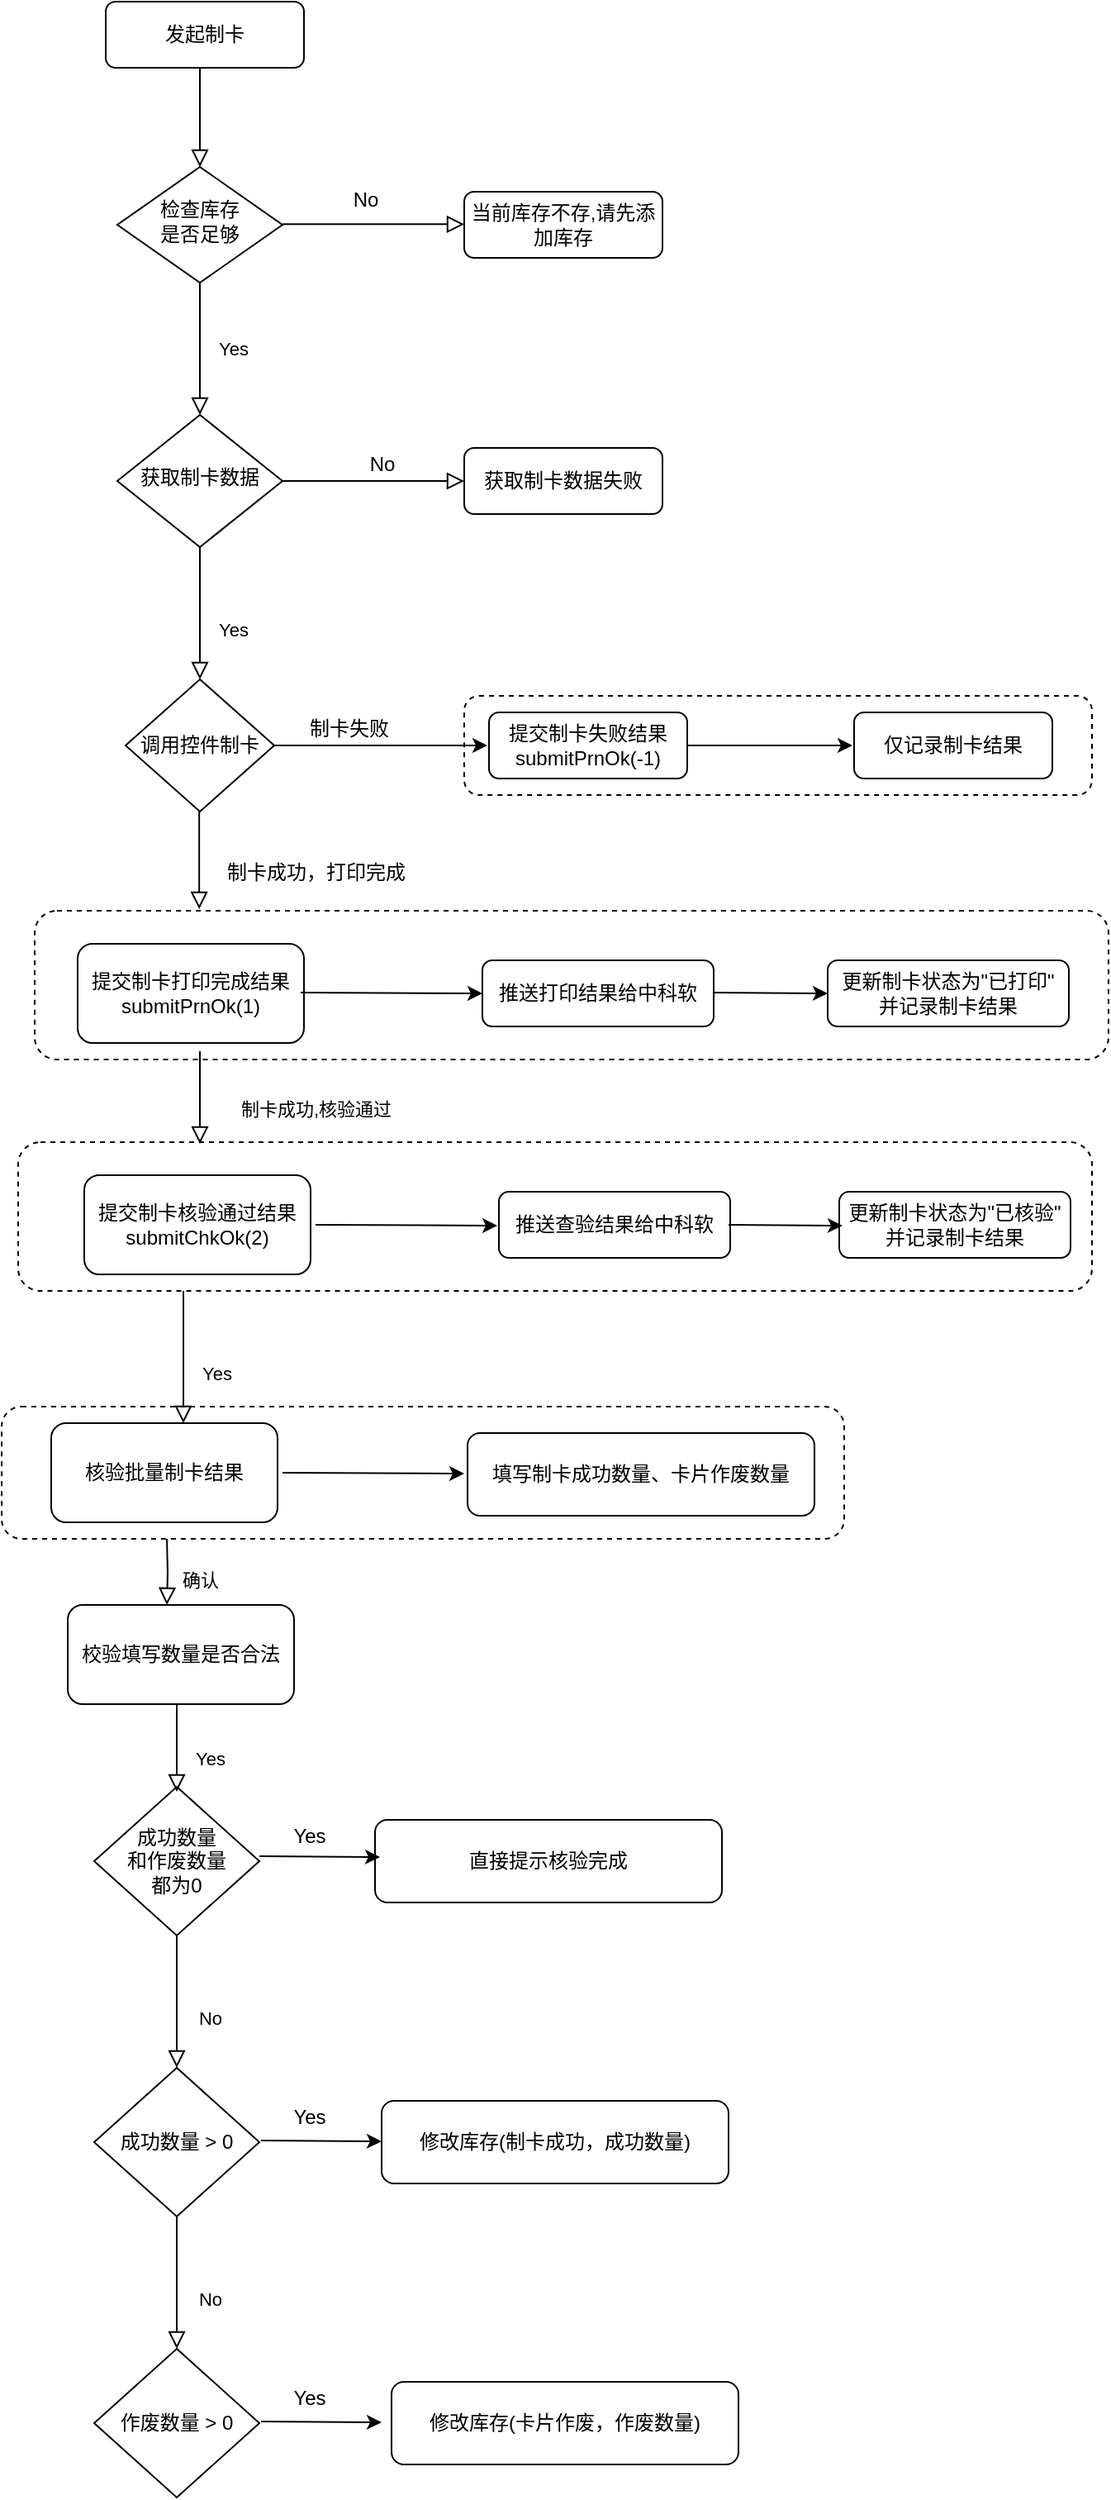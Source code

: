 <mxfile version="14.7.8" type="github">
  <diagram id="C5RBs43oDa-KdzZeNtuy" name="Page-1">
    <mxGraphModel dx="1038" dy="547" grid="1" gridSize="10" guides="0" tooltips="1" connect="1" arrows="1" fold="1" page="1" pageScale="1" pageWidth="1169" pageHeight="1654" math="0" shadow="0">
      <root>
        <mxCell id="WIyWlLk6GJQsqaUBKTNV-0" />
        <mxCell id="WIyWlLk6GJQsqaUBKTNV-1" parent="WIyWlLk6GJQsqaUBKTNV-0" />
        <mxCell id="kKIcKryCLngTGCtvh4_6-8" value="" style="rounded=1;whiteSpace=wrap;html=1;fillColor=none;dashed=1;" parent="WIyWlLk6GJQsqaUBKTNV-1" vertex="1">
          <mxGeometry x="374" y="440" width="380" height="60" as="geometry" />
        </mxCell>
        <mxCell id="kKIcKryCLngTGCtvh4_6-38" value="" style="rounded=1;whiteSpace=wrap;html=1;fillColor=none;dashed=1;" parent="WIyWlLk6GJQsqaUBKTNV-1" vertex="1">
          <mxGeometry x="94" y="870" width="510" height="80" as="geometry" />
        </mxCell>
        <mxCell id="kKIcKryCLngTGCtvh4_6-5" value="" style="rounded=1;whiteSpace=wrap;html=1;fillColor=none;dashed=1;" parent="WIyWlLk6GJQsqaUBKTNV-1" vertex="1">
          <mxGeometry x="114" y="570" width="650" height="90" as="geometry" />
        </mxCell>
        <mxCell id="WIyWlLk6GJQsqaUBKTNV-2" value="" style="rounded=0;html=1;jettySize=auto;orthogonalLoop=1;fontSize=11;endArrow=block;endFill=0;endSize=8;strokeWidth=1;shadow=0;labelBackgroundColor=none;edgeStyle=orthogonalEdgeStyle;" parent="WIyWlLk6GJQsqaUBKTNV-1" source="WIyWlLk6GJQsqaUBKTNV-3" target="WIyWlLk6GJQsqaUBKTNV-6" edge="1">
          <mxGeometry relative="1" as="geometry">
            <Array as="points">
              <mxPoint x="214" y="70" />
              <mxPoint x="214" y="70" />
            </Array>
          </mxGeometry>
        </mxCell>
        <mxCell id="WIyWlLk6GJQsqaUBKTNV-3" value="发起制卡" style="rounded=1;whiteSpace=wrap;html=1;fontSize=12;glass=0;strokeWidth=1;shadow=0;" parent="WIyWlLk6GJQsqaUBKTNV-1" vertex="1">
          <mxGeometry x="157" y="20" width="120" height="40" as="geometry" />
        </mxCell>
        <mxCell id="WIyWlLk6GJQsqaUBKTNV-4" value="Yes" style="rounded=0;html=1;jettySize=auto;orthogonalLoop=1;fontSize=11;endArrow=block;endFill=0;endSize=8;strokeWidth=1;shadow=0;labelBackgroundColor=none;edgeStyle=orthogonalEdgeStyle;" parent="WIyWlLk6GJQsqaUBKTNV-1" source="WIyWlLk6GJQsqaUBKTNV-6" target="WIyWlLk6GJQsqaUBKTNV-10" edge="1">
          <mxGeometry y="20" relative="1" as="geometry">
            <mxPoint as="offset" />
          </mxGeometry>
        </mxCell>
        <mxCell id="WIyWlLk6GJQsqaUBKTNV-6" value="检查库存&lt;br&gt;是否足够" style="rhombus;whiteSpace=wrap;html=1;shadow=0;fontFamily=Helvetica;fontSize=12;align=center;strokeWidth=1;spacing=6;spacingTop=-4;" parent="WIyWlLk6GJQsqaUBKTNV-1" vertex="1">
          <mxGeometry x="164" y="120" width="100" height="70" as="geometry" />
        </mxCell>
        <mxCell id="WIyWlLk6GJQsqaUBKTNV-7" value="当前库存不存,请先添加库存" style="rounded=1;whiteSpace=wrap;html=1;fontSize=12;glass=0;strokeWidth=1;shadow=0;" parent="WIyWlLk6GJQsqaUBKTNV-1" vertex="1">
          <mxGeometry x="374" y="135" width="120" height="40" as="geometry" />
        </mxCell>
        <mxCell id="WIyWlLk6GJQsqaUBKTNV-8" value="Yes" style="rounded=0;html=1;jettySize=auto;orthogonalLoop=1;fontSize=11;endArrow=block;endFill=0;endSize=8;strokeWidth=1;shadow=0;labelBackgroundColor=none;edgeStyle=orthogonalEdgeStyle;" parent="WIyWlLk6GJQsqaUBKTNV-1" source="WIyWlLk6GJQsqaUBKTNV-10" edge="1">
          <mxGeometry x="0.25" y="20" relative="1" as="geometry">
            <mxPoint as="offset" />
            <mxPoint x="214" y="430" as="targetPoint" />
          </mxGeometry>
        </mxCell>
        <mxCell id="WIyWlLk6GJQsqaUBKTNV-9" value="" style="edgeStyle=orthogonalEdgeStyle;rounded=0;html=1;jettySize=auto;orthogonalLoop=1;fontSize=11;endArrow=block;endFill=0;endSize=8;strokeWidth=1;shadow=0;labelBackgroundColor=none;" parent="WIyWlLk6GJQsqaUBKTNV-1" source="WIyWlLk6GJQsqaUBKTNV-10" target="WIyWlLk6GJQsqaUBKTNV-12" edge="1">
          <mxGeometry x="0.273" y="30" relative="1" as="geometry">
            <mxPoint as="offset" />
          </mxGeometry>
        </mxCell>
        <mxCell id="WIyWlLk6GJQsqaUBKTNV-10" value="获取制卡数据" style="rhombus;whiteSpace=wrap;html=1;shadow=0;fontFamily=Helvetica;fontSize=12;align=center;strokeWidth=1;spacing=6;spacingTop=-4;" parent="WIyWlLk6GJQsqaUBKTNV-1" vertex="1">
          <mxGeometry x="164" y="270" width="100" height="80" as="geometry" />
        </mxCell>
        <mxCell id="WIyWlLk6GJQsqaUBKTNV-12" value="获取制卡数据失败" style="rounded=1;whiteSpace=wrap;html=1;fontSize=12;glass=0;strokeWidth=1;shadow=0;" parent="WIyWlLk6GJQsqaUBKTNV-1" vertex="1">
          <mxGeometry x="374" y="290" width="120" height="40" as="geometry" />
        </mxCell>
        <mxCell id="Ysg9XGIrSXdzxJQqvf4c-2" value="调用控件制卡" style="rhombus;whiteSpace=wrap;html=1;" parent="WIyWlLk6GJQsqaUBKTNV-1" vertex="1">
          <mxGeometry x="169" y="430" width="90" height="80" as="geometry" />
        </mxCell>
        <mxCell id="Ysg9XGIrSXdzxJQqvf4c-3" value="" style="endArrow=classic;html=1;" parent="WIyWlLk6GJQsqaUBKTNV-1" edge="1">
          <mxGeometry width="50" height="50" relative="1" as="geometry">
            <mxPoint x="258" y="470" as="sourcePoint" />
            <mxPoint x="388" y="470" as="targetPoint" />
          </mxGeometry>
        </mxCell>
        <mxCell id="Ysg9XGIrSXdzxJQqvf4c-5" value="制卡失败" style="text;html=1;align=center;verticalAlign=middle;resizable=0;points=[];autosize=1;strokeColor=none;" parent="WIyWlLk6GJQsqaUBKTNV-1" vertex="1">
          <mxGeometry x="274" y="450" width="60" height="20" as="geometry" />
        </mxCell>
        <mxCell id="Ysg9XGIrSXdzxJQqvf4c-8" value="No" style="text;html=1;align=center;verticalAlign=middle;resizable=0;points=[];autosize=1;strokeColor=none;" parent="WIyWlLk6GJQsqaUBKTNV-1" vertex="1">
          <mxGeometry x="309" y="290" width="30" height="20" as="geometry" />
        </mxCell>
        <mxCell id="Ysg9XGIrSXdzxJQqvf4c-11" value="" style="edgeStyle=orthogonalEdgeStyle;rounded=0;html=1;jettySize=auto;orthogonalLoop=1;fontSize=11;endArrow=block;endFill=0;endSize=8;strokeWidth=1;shadow=0;labelBackgroundColor=none;" parent="WIyWlLk6GJQsqaUBKTNV-1" edge="1">
          <mxGeometry x="0.273" y="30" relative="1" as="geometry">
            <mxPoint as="offset" />
            <mxPoint x="264" y="154.66" as="sourcePoint" />
            <mxPoint x="374" y="154.66" as="targetPoint" />
          </mxGeometry>
        </mxCell>
        <mxCell id="Ysg9XGIrSXdzxJQqvf4c-12" value="No" style="text;html=1;align=center;verticalAlign=middle;resizable=0;points=[];autosize=1;strokeColor=none;" parent="WIyWlLk6GJQsqaUBKTNV-1" vertex="1">
          <mxGeometry x="299" y="130" width="30" height="20" as="geometry" />
        </mxCell>
        <mxCell id="Ysg9XGIrSXdzxJQqvf4c-13" value="提交制卡失败结果submitPrnOk(-1)" style="rounded=1;whiteSpace=wrap;html=1;fontSize=12;glass=0;strokeWidth=1;shadow=0;" parent="WIyWlLk6GJQsqaUBKTNV-1" vertex="1">
          <mxGeometry x="389" y="450" width="120" height="40" as="geometry" />
        </mxCell>
        <mxCell id="Ysg9XGIrSXdzxJQqvf4c-15" value="仅记录制卡结果" style="rounded=1;whiteSpace=wrap;html=1;fontSize=12;glass=0;strokeWidth=1;shadow=0;" parent="WIyWlLk6GJQsqaUBKTNV-1" vertex="1">
          <mxGeometry x="610" y="450" width="120" height="40" as="geometry" />
        </mxCell>
        <mxCell id="Ysg9XGIrSXdzxJQqvf4c-17" value="" style="endArrow=classic;html=1;" parent="WIyWlLk6GJQsqaUBKTNV-1" edge="1">
          <mxGeometry width="50" height="50" relative="1" as="geometry">
            <mxPoint x="509" y="470" as="sourcePoint" />
            <mxPoint x="609" y="470" as="targetPoint" />
          </mxGeometry>
        </mxCell>
        <mxCell id="Ysg9XGIrSXdzxJQqvf4c-19" value="&lt;span style=&quot;font-size: 12px&quot;&gt;制卡成功，打印完成&lt;/span&gt;" style="rounded=0;html=1;jettySize=auto;orthogonalLoop=1;fontSize=11;endArrow=block;endFill=0;endSize=8;strokeWidth=1;shadow=0;labelBackgroundColor=none;edgeStyle=orthogonalEdgeStyle;" parent="WIyWlLk6GJQsqaUBKTNV-1" edge="1">
          <mxGeometry x="0.25" y="70" relative="1" as="geometry">
            <mxPoint as="offset" />
            <mxPoint x="213.58" y="510" as="sourcePoint" />
            <mxPoint x="213.58" y="569" as="targetPoint" />
          </mxGeometry>
        </mxCell>
        <mxCell id="Ysg9XGIrSXdzxJQqvf4c-24" value="提交制卡打印完成结果submitPrnOk(1)" style="rounded=1;whiteSpace=wrap;html=1;fontSize=12;glass=0;strokeWidth=1;shadow=0;" parent="WIyWlLk6GJQsqaUBKTNV-1" vertex="1">
          <mxGeometry x="140" y="590" width="137" height="60" as="geometry" />
        </mxCell>
        <mxCell id="Ysg9XGIrSXdzxJQqvf4c-25" value="推送打印结果给中科软" style="rounded=1;whiteSpace=wrap;html=1;fontSize=12;glass=0;strokeWidth=1;shadow=0;" parent="WIyWlLk6GJQsqaUBKTNV-1" vertex="1">
          <mxGeometry x="385" y="600" width="140" height="40" as="geometry" />
        </mxCell>
        <mxCell id="kKIcKryCLngTGCtvh4_6-1" value="&lt;span&gt;更新制卡状态为&quot;已打印&quot;&lt;br&gt;并记录制卡结果&lt;/span&gt;" style="rounded=1;whiteSpace=wrap;html=1;fontSize=12;glass=0;strokeWidth=1;shadow=0;" parent="WIyWlLk6GJQsqaUBKTNV-1" vertex="1">
          <mxGeometry x="594" y="600" width="146" height="40" as="geometry" />
        </mxCell>
        <mxCell id="kKIcKryCLngTGCtvh4_6-2" value="" style="endArrow=classic;html=1;" parent="WIyWlLk6GJQsqaUBKTNV-1" edge="1">
          <mxGeometry width="50" height="50" relative="1" as="geometry">
            <mxPoint x="275" y="619.5" as="sourcePoint" />
            <mxPoint x="385" y="620" as="targetPoint" />
          </mxGeometry>
        </mxCell>
        <mxCell id="kKIcKryCLngTGCtvh4_6-3" value="" style="endArrow=classic;html=1;entryX=0;entryY=0.5;entryDx=0;entryDy=0;" parent="WIyWlLk6GJQsqaUBKTNV-1" target="kKIcKryCLngTGCtvh4_6-1" edge="1">
          <mxGeometry width="50" height="50" relative="1" as="geometry">
            <mxPoint x="525" y="619.5" as="sourcePoint" />
            <mxPoint x="584" y="620" as="targetPoint" />
          </mxGeometry>
        </mxCell>
        <mxCell id="kKIcKryCLngTGCtvh4_6-14" value="制卡成功,核验通过" style="rounded=0;html=1;jettySize=auto;orthogonalLoop=1;fontSize=11;endArrow=block;endFill=0;endSize=8;strokeWidth=1;shadow=0;labelBackgroundColor=none;edgeStyle=orthogonalEdgeStyle;" parent="WIyWlLk6GJQsqaUBKTNV-1" edge="1">
          <mxGeometry x="0.25" y="70" relative="1" as="geometry">
            <mxPoint as="offset" />
            <mxPoint x="214" y="711" as="targetPoint" />
            <mxPoint x="214" y="655" as="sourcePoint" />
          </mxGeometry>
        </mxCell>
        <mxCell id="kKIcKryCLngTGCtvh4_6-19" value="" style="rounded=1;whiteSpace=wrap;html=1;fillColor=none;dashed=1;" parent="WIyWlLk6GJQsqaUBKTNV-1" vertex="1">
          <mxGeometry x="104" y="710" width="650" height="90" as="geometry" />
        </mxCell>
        <mxCell id="kKIcKryCLngTGCtvh4_6-24" value="提交制卡核验通过结果submitChkOk(2)" style="rounded=1;whiteSpace=wrap;html=1;fontSize=12;glass=0;strokeWidth=1;shadow=0;" parent="WIyWlLk6GJQsqaUBKTNV-1" vertex="1">
          <mxGeometry x="144" y="730" width="137" height="60" as="geometry" />
        </mxCell>
        <mxCell id="kKIcKryCLngTGCtvh4_6-27" value="推送查验结果给中科软" style="rounded=1;whiteSpace=wrap;html=1;fontSize=12;glass=0;strokeWidth=1;shadow=0;" parent="WIyWlLk6GJQsqaUBKTNV-1" vertex="1">
          <mxGeometry x="395" y="740" width="140" height="40" as="geometry" />
        </mxCell>
        <mxCell id="kKIcKryCLngTGCtvh4_6-29" value="更新制卡状态为&quot;已核验&quot;&lt;br&gt;并记录制卡结果" style="rounded=1;whiteSpace=wrap;html=1;fontSize=12;glass=0;strokeWidth=1;shadow=0;" parent="WIyWlLk6GJQsqaUBKTNV-1" vertex="1">
          <mxGeometry x="601" y="740" width="140" height="40" as="geometry" />
        </mxCell>
        <mxCell id="kKIcKryCLngTGCtvh4_6-30" value="" style="endArrow=classic;html=1;" parent="WIyWlLk6GJQsqaUBKTNV-1" edge="1">
          <mxGeometry width="50" height="50" relative="1" as="geometry">
            <mxPoint x="284" y="760" as="sourcePoint" />
            <mxPoint x="394" y="760.5" as="targetPoint" />
          </mxGeometry>
        </mxCell>
        <mxCell id="kKIcKryCLngTGCtvh4_6-32" value="" style="endArrow=classic;html=1;entryX=0;entryY=0.5;entryDx=0;entryDy=0;" parent="WIyWlLk6GJQsqaUBKTNV-1" edge="1">
          <mxGeometry width="50" height="50" relative="1" as="geometry">
            <mxPoint x="534" y="760" as="sourcePoint" />
            <mxPoint x="603" y="760.5" as="targetPoint" />
          </mxGeometry>
        </mxCell>
        <mxCell id="kKIcKryCLngTGCtvh4_6-33" value="Yes" style="rounded=0;html=1;jettySize=auto;orthogonalLoop=1;fontSize=11;endArrow=block;endFill=0;endSize=8;strokeWidth=1;shadow=0;labelBackgroundColor=none;edgeStyle=orthogonalEdgeStyle;" parent="WIyWlLk6GJQsqaUBKTNV-1" edge="1">
          <mxGeometry x="0.25" y="20" relative="1" as="geometry">
            <mxPoint as="offset" />
            <mxPoint x="204" y="880" as="targetPoint" />
            <mxPoint x="204" y="800" as="sourcePoint" />
          </mxGeometry>
        </mxCell>
        <mxCell id="kKIcKryCLngTGCtvh4_6-35" value="核验批量制卡结果" style="rounded=1;whiteSpace=wrap;html=1;fontSize=12;glass=0;strokeWidth=1;shadow=0;" parent="WIyWlLk6GJQsqaUBKTNV-1" vertex="1">
          <mxGeometry x="124" y="880" width="137" height="60" as="geometry" />
        </mxCell>
        <mxCell id="kKIcKryCLngTGCtvh4_6-36" value="填写制卡成功数量、卡片作废数量" style="rounded=1;whiteSpace=wrap;html=1;fontSize=12;glass=0;strokeWidth=1;shadow=0;" parent="WIyWlLk6GJQsqaUBKTNV-1" vertex="1">
          <mxGeometry x="376" y="886" width="210" height="50" as="geometry" />
        </mxCell>
        <mxCell id="kKIcKryCLngTGCtvh4_6-37" value="" style="endArrow=classic;html=1;" parent="WIyWlLk6GJQsqaUBKTNV-1" edge="1">
          <mxGeometry width="50" height="50" relative="1" as="geometry">
            <mxPoint x="264" y="910" as="sourcePoint" />
            <mxPoint x="374" y="910.5" as="targetPoint" />
          </mxGeometry>
        </mxCell>
        <mxCell id="kKIcKryCLngTGCtvh4_6-39" value="校验填写数量是否合法" style="rounded=1;whiteSpace=wrap;html=1;fontSize=12;glass=0;strokeWidth=1;shadow=0;" parent="WIyWlLk6GJQsqaUBKTNV-1" vertex="1">
          <mxGeometry x="134" y="990" width="137" height="60" as="geometry" />
        </mxCell>
        <mxCell id="kKIcKryCLngTGCtvh4_6-40" value="确认" style="rounded=0;html=1;jettySize=auto;orthogonalLoop=1;fontSize=11;endArrow=block;endFill=0;endSize=8;strokeWidth=1;shadow=0;labelBackgroundColor=none;edgeStyle=orthogonalEdgeStyle;" parent="WIyWlLk6GJQsqaUBKTNV-1" edge="1">
          <mxGeometry x="0.25" y="20" relative="1" as="geometry">
            <mxPoint as="offset" />
            <mxPoint x="194" y="990" as="targetPoint" />
            <mxPoint x="194" y="950" as="sourcePoint" />
          </mxGeometry>
        </mxCell>
        <mxCell id="kKIcKryCLngTGCtvh4_6-43" value="成功数量&lt;br&gt;和作废数量&lt;br&gt;都为0" style="rhombus;whiteSpace=wrap;html=1;" parent="WIyWlLk6GJQsqaUBKTNV-1" vertex="1">
          <mxGeometry x="150" y="1100" width="100" height="90" as="geometry" />
        </mxCell>
        <mxCell id="kKIcKryCLngTGCtvh4_6-44" value="直接提示核验完成" style="rounded=1;whiteSpace=wrap;html=1;fontSize=12;glass=0;strokeWidth=1;shadow=0;" parent="WIyWlLk6GJQsqaUBKTNV-1" vertex="1">
          <mxGeometry x="320" y="1120" width="210" height="50" as="geometry" />
        </mxCell>
        <mxCell id="kKIcKryCLngTGCtvh4_6-45" value="No" style="rounded=0;html=1;jettySize=auto;orthogonalLoop=1;fontSize=11;endArrow=block;endFill=0;endSize=8;strokeWidth=1;shadow=0;labelBackgroundColor=none;edgeStyle=orthogonalEdgeStyle;" parent="WIyWlLk6GJQsqaUBKTNV-1" edge="1">
          <mxGeometry x="0.25" y="20" relative="1" as="geometry">
            <mxPoint as="offset" />
            <mxPoint x="200" y="1270" as="targetPoint" />
            <mxPoint x="200" y="1190" as="sourcePoint" />
          </mxGeometry>
        </mxCell>
        <mxCell id="kKIcKryCLngTGCtvh4_6-46" value="成功数量 &amp;gt; 0" style="rhombus;whiteSpace=wrap;html=1;" parent="WIyWlLk6GJQsqaUBKTNV-1" vertex="1">
          <mxGeometry x="150" y="1270" width="100" height="90" as="geometry" />
        </mxCell>
        <mxCell id="kKIcKryCLngTGCtvh4_6-47" value="修改库存(制卡成功，成功数量)" style="rounded=1;whiteSpace=wrap;html=1;fontSize=12;glass=0;strokeWidth=1;shadow=0;" parent="WIyWlLk6GJQsqaUBKTNV-1" vertex="1">
          <mxGeometry x="324" y="1290" width="210" height="50" as="geometry" />
        </mxCell>
        <mxCell id="kKIcKryCLngTGCtvh4_6-49" value="作废数量 &amp;gt; 0" style="rhombus;whiteSpace=wrap;html=1;" parent="WIyWlLk6GJQsqaUBKTNV-1" vertex="1">
          <mxGeometry x="150" y="1440" width="100" height="90" as="geometry" />
        </mxCell>
        <mxCell id="kKIcKryCLngTGCtvh4_6-50" value="修改库存(卡片作废，作废数量)" style="rounded=1;whiteSpace=wrap;html=1;fontSize=12;glass=0;strokeWidth=1;shadow=0;" parent="WIyWlLk6GJQsqaUBKTNV-1" vertex="1">
          <mxGeometry x="330" y="1460" width="210" height="50" as="geometry" />
        </mxCell>
        <mxCell id="kKIcKryCLngTGCtvh4_6-51" value="No" style="rounded=0;html=1;jettySize=auto;orthogonalLoop=1;fontSize=11;endArrow=block;endFill=0;endSize=8;strokeWidth=1;shadow=0;labelBackgroundColor=none;edgeStyle=orthogonalEdgeStyle;" parent="WIyWlLk6GJQsqaUBKTNV-1" edge="1">
          <mxGeometry x="0.25" y="20" relative="1" as="geometry">
            <mxPoint as="offset" />
            <mxPoint x="200" y="1440" as="targetPoint" />
            <mxPoint x="200" y="1360" as="sourcePoint" />
          </mxGeometry>
        </mxCell>
        <mxCell id="kKIcKryCLngTGCtvh4_6-52" value="Yes" style="rounded=0;html=1;jettySize=auto;orthogonalLoop=1;fontSize=11;endArrow=block;endFill=0;endSize=8;strokeWidth=1;shadow=0;labelBackgroundColor=none;edgeStyle=orthogonalEdgeStyle;" parent="WIyWlLk6GJQsqaUBKTNV-1" edge="1">
          <mxGeometry x="0.25" y="20" relative="1" as="geometry">
            <mxPoint as="offset" />
            <mxPoint x="200" y="1103" as="targetPoint" />
            <mxPoint x="200" y="1050" as="sourcePoint" />
          </mxGeometry>
        </mxCell>
        <mxCell id="kKIcKryCLngTGCtvh4_6-53" value="" style="endArrow=classic;html=1;" parent="WIyWlLk6GJQsqaUBKTNV-1" edge="1">
          <mxGeometry width="50" height="50" relative="1" as="geometry">
            <mxPoint x="251" y="1314" as="sourcePoint" />
            <mxPoint x="324" y="1314.5" as="targetPoint" />
          </mxGeometry>
        </mxCell>
        <mxCell id="kKIcKryCLngTGCtvh4_6-56" value="Yes" style="text;html=1;align=center;verticalAlign=middle;resizable=0;points=[];autosize=1;" parent="WIyWlLk6GJQsqaUBKTNV-1" vertex="1">
          <mxGeometry x="265" y="1290" width="30" height="20" as="geometry" />
        </mxCell>
        <mxCell id="kKIcKryCLngTGCtvh4_6-57" value="" style="endArrow=classic;html=1;" parent="WIyWlLk6GJQsqaUBKTNV-1" edge="1">
          <mxGeometry width="50" height="50" relative="1" as="geometry">
            <mxPoint x="250" y="1142" as="sourcePoint" />
            <mxPoint x="323" y="1142.5" as="targetPoint" />
          </mxGeometry>
        </mxCell>
        <mxCell id="kKIcKryCLngTGCtvh4_6-58" value="Yes" style="text;html=1;align=center;verticalAlign=middle;resizable=0;points=[];autosize=1;" parent="WIyWlLk6GJQsqaUBKTNV-1" vertex="1">
          <mxGeometry x="265" y="1120" width="30" height="20" as="geometry" />
        </mxCell>
        <mxCell id="kKIcKryCLngTGCtvh4_6-59" value="" style="endArrow=classic;html=1;" parent="WIyWlLk6GJQsqaUBKTNV-1" edge="1">
          <mxGeometry width="50" height="50" relative="1" as="geometry">
            <mxPoint x="251" y="1484" as="sourcePoint" />
            <mxPoint x="324" y="1484.5" as="targetPoint" />
          </mxGeometry>
        </mxCell>
        <mxCell id="kKIcKryCLngTGCtvh4_6-60" value="Yes" style="text;html=1;align=center;verticalAlign=middle;resizable=0;points=[];autosize=1;" parent="WIyWlLk6GJQsqaUBKTNV-1" vertex="1">
          <mxGeometry x="265" y="1460" width="30" height="20" as="geometry" />
        </mxCell>
      </root>
    </mxGraphModel>
  </diagram>
</mxfile>

